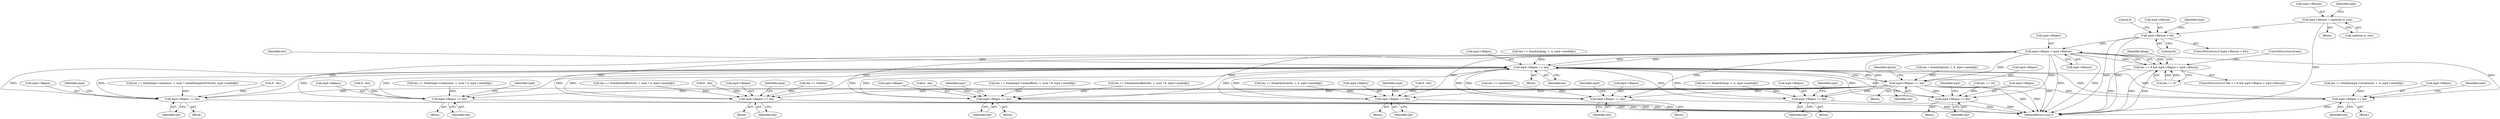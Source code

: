 digraph "0_gpmf-parser_341f12cd5b97ab419e53853ca00176457c9f1681_5@pointer" {
"1000172" [label="(Call,mp4->filesize = mp4stat.st_size)"];
"1000180" [label="(Call,mp4->filesize < 64)"];
"1000256" [label="(Call,mp4->filepos < mp4->filesize)"];
"1000246" [label="(Call,mp4->filepos += len)"];
"1000296" [label="(Call,mp4->filepos += len)"];
"1000484" [label="(Call,mp4->filepos += len)"];
"1000596" [label="(Call,mp4->filepos += len)"];
"1000670" [label="(Call,mp4->filepos += len)"];
"1000752" [label="(Call,mp4->filepos += len)"];
"1000935" [label="(Call,mp4->filepos += len)"];
"1001116" [label="(Call,mp4->filepos += len)"];
"1001537" [label="(Call,mp4->filepos += len)"];
"1001903" [label="(Call,mp4->filepos += len)"];
"1002081" [label="(Call,mp4->filepos += len)"];
"1000252" [label="(Call,len == 8 && mp4->filepos < mp4->filesize)"];
"1000251" [label="(ControlStructure,if (len == 8 && mp4->filepos < mp4->filesize))"];
"1000488" [label="(Identifier,len)"];
"1000184" [label="(Literal,64)"];
"1000490" [label="(Identifier,mp4)"];
"1000753" [label="(Call,mp4->filepos)"];
"1000256" [label="(Call,mp4->filepos < mp4->filesize)"];
"1000267" [label="(Identifier,qttag)"];
"1000969" [label="(Block,)"];
"1000297" [label="(Call,mp4->filepos)"];
"1002023" [label="(Call,len += fread(&duration, 1, 4, mp4->mediafp))"];
"1001182" [label="(Call,8 - len)"];
"1000186" [label="(Literal,0)"];
"1001538" [label="(Call,mp4->filepos)"];
"1000296" [label="(Call,mp4->filepos += len)"];
"1000252" [label="(Call,len == 8 && mp4->filepos < mp4->filesize)"];
"1001122" [label="(Identifier,mp4)"];
"1000176" [label="(Call,mp4stat.st_size)"];
"1000172" [label="(Call,mp4->filesize = mp4stat.st_size)"];
"1000464" [label="(Call,len += fread(&mp4->clockcount, 1, 4, mp4->mediafp))"];
"1000596" [label="(Call,mp4->filepos += len)"];
"1001697" [label="(Call,len += fread(metaoffsets64, 1, num * 8, mp4->mediafp))"];
"1002145" [label="(MethodReturn,size_t)"];
"1000236" [label="(Call,len += fread(&qttag, 1, 4, mp4->mediafp))"];
"1001904" [label="(Call,mp4->filepos)"];
"1000484" [label="(Call,mp4->filepos += len)"];
"1002082" [label="(Call,mp4->filepos)"];
"1001117" [label="(Call,mp4->filepos)"];
"1000285" [label="(Block,)"];
"1001543" [label="(Identifier,mp4)"];
"1001616" [label="(Call,8 - len)"];
"1000485" [label="(Call,mp4->filepos)"];
"1002087" [label="(Identifier,mp4)"];
"1000939" [label="(Identifier,len)"];
"1001505" [label="(Call,len += readlen)"];
"1000260" [label="(Call,mp4->filesize)"];
"1001981" [label="(Call,8 - len)"];
"1000758" [label="(Identifier,mp4)"];
"1001937" [label="(Block,)"];
"1000300" [label="(Identifier,len)"];
"1001012" [label="(Call,8 - len)"];
"1000752" [label="(Call,mp4->filepos += len)"];
"1002107" [label="(ControlStructure,break;)"];
"1000302" [label="(Identifier,qtsize)"];
"1000641" [label="(Call,len += fread(&temp, 1, 4, mp4->mediafp))"];
"1001907" [label="(Identifier,len)"];
"1000674" [label="(Identifier,len)"];
"1001054" [label="(Call,len += fread(mp4->metasizes, 1, num * 4, mp4->mediafp))"];
"1000181" [label="(Call,mp4->filesize)"];
"1001909" [label="(Identifier,mp4)"];
"1000602" [label="(Identifier,mp4)"];
"1000671" [label="(Call,mp4->filepos)"];
"1000225" [label="(Block,)"];
"1002081" [label="(Call,mp4->filepos += len)"];
"1000619" [label="(Block,)"];
"1001150" [label="(Block,)"];
"1000597" [label="(Call,mp4->filepos)"];
"1000190" [label="(Identifier,mp4)"];
"1000670" [label="(Call,mp4->filepos += len)"];
"1000941" [label="(Identifier,mp4)"];
"1000147" [label="(Block,)"];
"1001541" [label="(Identifier,len)"];
"1000856" [label="(Call,len += fread(mp4->metastsc, 1, num * sizeof(SampleToChunk), mp4->mediafp))"];
"1002085" [label="(Identifier,len)"];
"1000246" [label="(Call,mp4->filepos += len)"];
"1000818" [label="(Call,8 - len)"];
"1000257" [label="(Call,mp4->filepos)"];
"1001267" [label="(Call,len += fread(metaoffsets32, 1, num * 4, mp4->mediafp))"];
"1000698" [label="(Block,)"];
"1000250" [label="(Identifier,len)"];
"1000676" [label="(Identifier,mp4)"];
"1000600" [label="(Identifier,len)"];
"1000179" [label="(ControlStructure,if (mp4->filesize < 64))"];
"1000935" [label="(Call,mp4->filepos += len)"];
"1001903" [label="(Call,mp4->filepos += len)"];
"1000936" [label="(Call,mp4->filepos)"];
"1000756" [label="(Identifier,len)"];
"1000413" [label="(Block,)"];
"1000507" [label="(Block,)"];
"1000180" [label="(Call,mp4->filesize < 64)"];
"1000521" [label="(Call,len == sizeof(md))"];
"1001120" [label="(Identifier,len)"];
"1000286" [label="(Call,len = fread(&qtsize, 1, 8, mp4->mediafp))"];
"1000740" [label="(Call,len == 16)"];
"1000786" [label="(Block,)"];
"1000253" [label="(Call,len == 8)"];
"1001537" [label="(Call,mp4->filepos += len)"];
"1001571" [label="(Block,)"];
"1001871" [label="(Call,len += fread(mp4->metaoffsets, 1, num * 8, mp4->mediafp))"];
"1000254" [label="(Identifier,len)"];
"1000247" [label="(Call,mp4->filepos)"];
"1000173" [label="(Call,mp4->filesize)"];
"1000182" [label="(Identifier,mp4)"];
"1001116" [label="(Call,mp4->filepos += len)"];
"1000172" -> "1000147"  [label="AST: "];
"1000172" -> "1000176"  [label="CFG: "];
"1000173" -> "1000172"  [label="AST: "];
"1000176" -> "1000172"  [label="AST: "];
"1000182" -> "1000172"  [label="CFG: "];
"1000172" -> "1002145"  [label="DDG: "];
"1000172" -> "1000180"  [label="DDG: "];
"1000180" -> "1000179"  [label="AST: "];
"1000180" -> "1000184"  [label="CFG: "];
"1000181" -> "1000180"  [label="AST: "];
"1000184" -> "1000180"  [label="AST: "];
"1000186" -> "1000180"  [label="CFG: "];
"1000190" -> "1000180"  [label="CFG: "];
"1000180" -> "1002145"  [label="DDG: "];
"1000180" -> "1002145"  [label="DDG: "];
"1000180" -> "1000256"  [label="DDG: "];
"1000256" -> "1000252"  [label="AST: "];
"1000256" -> "1000260"  [label="CFG: "];
"1000257" -> "1000256"  [label="AST: "];
"1000260" -> "1000256"  [label="AST: "];
"1000252" -> "1000256"  [label="CFG: "];
"1000256" -> "1002145"  [label="DDG: "];
"1000256" -> "1002145"  [label="DDG: "];
"1000256" -> "1000246"  [label="DDG: "];
"1000256" -> "1000252"  [label="DDG: "];
"1000256" -> "1000252"  [label="DDG: "];
"1000246" -> "1000256"  [label="DDG: "];
"1000256" -> "1000296"  [label="DDG: "];
"1000256" -> "1000484"  [label="DDG: "];
"1000256" -> "1000596"  [label="DDG: "];
"1000256" -> "1000670"  [label="DDG: "];
"1000256" -> "1000752"  [label="DDG: "];
"1000256" -> "1000935"  [label="DDG: "];
"1000256" -> "1001116"  [label="DDG: "];
"1000256" -> "1001537"  [label="DDG: "];
"1000256" -> "1001903"  [label="DDG: "];
"1000256" -> "1002081"  [label="DDG: "];
"1000246" -> "1000225"  [label="AST: "];
"1000246" -> "1000250"  [label="CFG: "];
"1000247" -> "1000246"  [label="AST: "];
"1000250" -> "1000246"  [label="AST: "];
"1000254" -> "1000246"  [label="CFG: "];
"1000246" -> "1002145"  [label="DDG: "];
"1000236" -> "1000246"  [label="DDG: "];
"1000596" -> "1000246"  [label="DDG: "];
"1000752" -> "1000246"  [label="DDG: "];
"1000670" -> "1000246"  [label="DDG: "];
"1001537" -> "1000246"  [label="DDG: "];
"1000296" -> "1000246"  [label="DDG: "];
"1001116" -> "1000246"  [label="DDG: "];
"1001903" -> "1000246"  [label="DDG: "];
"1000935" -> "1000246"  [label="DDG: "];
"1002081" -> "1000246"  [label="DDG: "];
"1000484" -> "1000246"  [label="DDG: "];
"1000246" -> "1000296"  [label="DDG: "];
"1000246" -> "1000484"  [label="DDG: "];
"1000246" -> "1000596"  [label="DDG: "];
"1000246" -> "1000670"  [label="DDG: "];
"1000246" -> "1000752"  [label="DDG: "];
"1000246" -> "1000935"  [label="DDG: "];
"1000246" -> "1001116"  [label="DDG: "];
"1000246" -> "1001537"  [label="DDG: "];
"1000246" -> "1001903"  [label="DDG: "];
"1000246" -> "1002081"  [label="DDG: "];
"1000296" -> "1000285"  [label="AST: "];
"1000296" -> "1000300"  [label="CFG: "];
"1000297" -> "1000296"  [label="AST: "];
"1000300" -> "1000296"  [label="AST: "];
"1000302" -> "1000296"  [label="CFG: "];
"1000296" -> "1002145"  [label="DDG: "];
"1000296" -> "1002145"  [label="DDG: "];
"1000286" -> "1000296"  [label="DDG: "];
"1000296" -> "1000484"  [label="DDG: "];
"1000296" -> "1000596"  [label="DDG: "];
"1000296" -> "1000670"  [label="DDG: "];
"1000296" -> "1000752"  [label="DDG: "];
"1000296" -> "1000935"  [label="DDG: "];
"1000296" -> "1001116"  [label="DDG: "];
"1000296" -> "1001537"  [label="DDG: "];
"1000296" -> "1001903"  [label="DDG: "];
"1000296" -> "1002081"  [label="DDG: "];
"1000484" -> "1000413"  [label="AST: "];
"1000484" -> "1000488"  [label="CFG: "];
"1000485" -> "1000484"  [label="AST: "];
"1000488" -> "1000484"  [label="AST: "];
"1000490" -> "1000484"  [label="CFG: "];
"1000484" -> "1002145"  [label="DDG: "];
"1000464" -> "1000484"  [label="DDG: "];
"1000596" -> "1000507"  [label="AST: "];
"1000596" -> "1000600"  [label="CFG: "];
"1000597" -> "1000596"  [label="AST: "];
"1000600" -> "1000596"  [label="AST: "];
"1000602" -> "1000596"  [label="CFG: "];
"1000596" -> "1002145"  [label="DDG: "];
"1000521" -> "1000596"  [label="DDG: "];
"1000670" -> "1000619"  [label="AST: "];
"1000670" -> "1000674"  [label="CFG: "];
"1000671" -> "1000670"  [label="AST: "];
"1000674" -> "1000670"  [label="AST: "];
"1000676" -> "1000670"  [label="CFG: "];
"1000670" -> "1002145"  [label="DDG: "];
"1000641" -> "1000670"  [label="DDG: "];
"1000752" -> "1000698"  [label="AST: "];
"1000752" -> "1000756"  [label="CFG: "];
"1000753" -> "1000752"  [label="AST: "];
"1000756" -> "1000752"  [label="AST: "];
"1000758" -> "1000752"  [label="CFG: "];
"1000752" -> "1002145"  [label="DDG: "];
"1000740" -> "1000752"  [label="DDG: "];
"1000935" -> "1000786"  [label="AST: "];
"1000935" -> "1000939"  [label="CFG: "];
"1000936" -> "1000935"  [label="AST: "];
"1000939" -> "1000935"  [label="AST: "];
"1000941" -> "1000935"  [label="CFG: "];
"1000935" -> "1002145"  [label="DDG: "];
"1000856" -> "1000935"  [label="DDG: "];
"1000818" -> "1000935"  [label="DDG: "];
"1001116" -> "1000969"  [label="AST: "];
"1001116" -> "1001120"  [label="CFG: "];
"1001117" -> "1001116"  [label="AST: "];
"1001120" -> "1001116"  [label="AST: "];
"1001122" -> "1001116"  [label="CFG: "];
"1001116" -> "1002145"  [label="DDG: "];
"1001054" -> "1001116"  [label="DDG: "];
"1001012" -> "1001116"  [label="DDG: "];
"1001537" -> "1001150"  [label="AST: "];
"1001537" -> "1001541"  [label="CFG: "];
"1001538" -> "1001537"  [label="AST: "];
"1001541" -> "1001537"  [label="AST: "];
"1001543" -> "1001537"  [label="CFG: "];
"1001537" -> "1002145"  [label="DDG: "];
"1001267" -> "1001537"  [label="DDG: "];
"1001505" -> "1001537"  [label="DDG: "];
"1001182" -> "1001537"  [label="DDG: "];
"1001903" -> "1001571"  [label="AST: "];
"1001903" -> "1001907"  [label="CFG: "];
"1001904" -> "1001903"  [label="AST: "];
"1001907" -> "1001903"  [label="AST: "];
"1001909" -> "1001903"  [label="CFG: "];
"1001903" -> "1002145"  [label="DDG: "];
"1001871" -> "1001903"  [label="DDG: "];
"1001697" -> "1001903"  [label="DDG: "];
"1001616" -> "1001903"  [label="DDG: "];
"1002081" -> "1001937"  [label="AST: "];
"1002081" -> "1002085"  [label="CFG: "];
"1002082" -> "1002081"  [label="AST: "];
"1002085" -> "1002081"  [label="AST: "];
"1002087" -> "1002081"  [label="CFG: "];
"1002081" -> "1002145"  [label="DDG: "];
"1001981" -> "1002081"  [label="DDG: "];
"1002023" -> "1002081"  [label="DDG: "];
"1000252" -> "1000251"  [label="AST: "];
"1000252" -> "1000253"  [label="CFG: "];
"1000253" -> "1000252"  [label="AST: "];
"1000267" -> "1000252"  [label="CFG: "];
"1002107" -> "1000252"  [label="CFG: "];
"1000252" -> "1002145"  [label="DDG: "];
"1000252" -> "1002145"  [label="DDG: "];
"1000252" -> "1002145"  [label="DDG: "];
"1000253" -> "1000252"  [label="DDG: "];
"1000253" -> "1000252"  [label="DDG: "];
}
